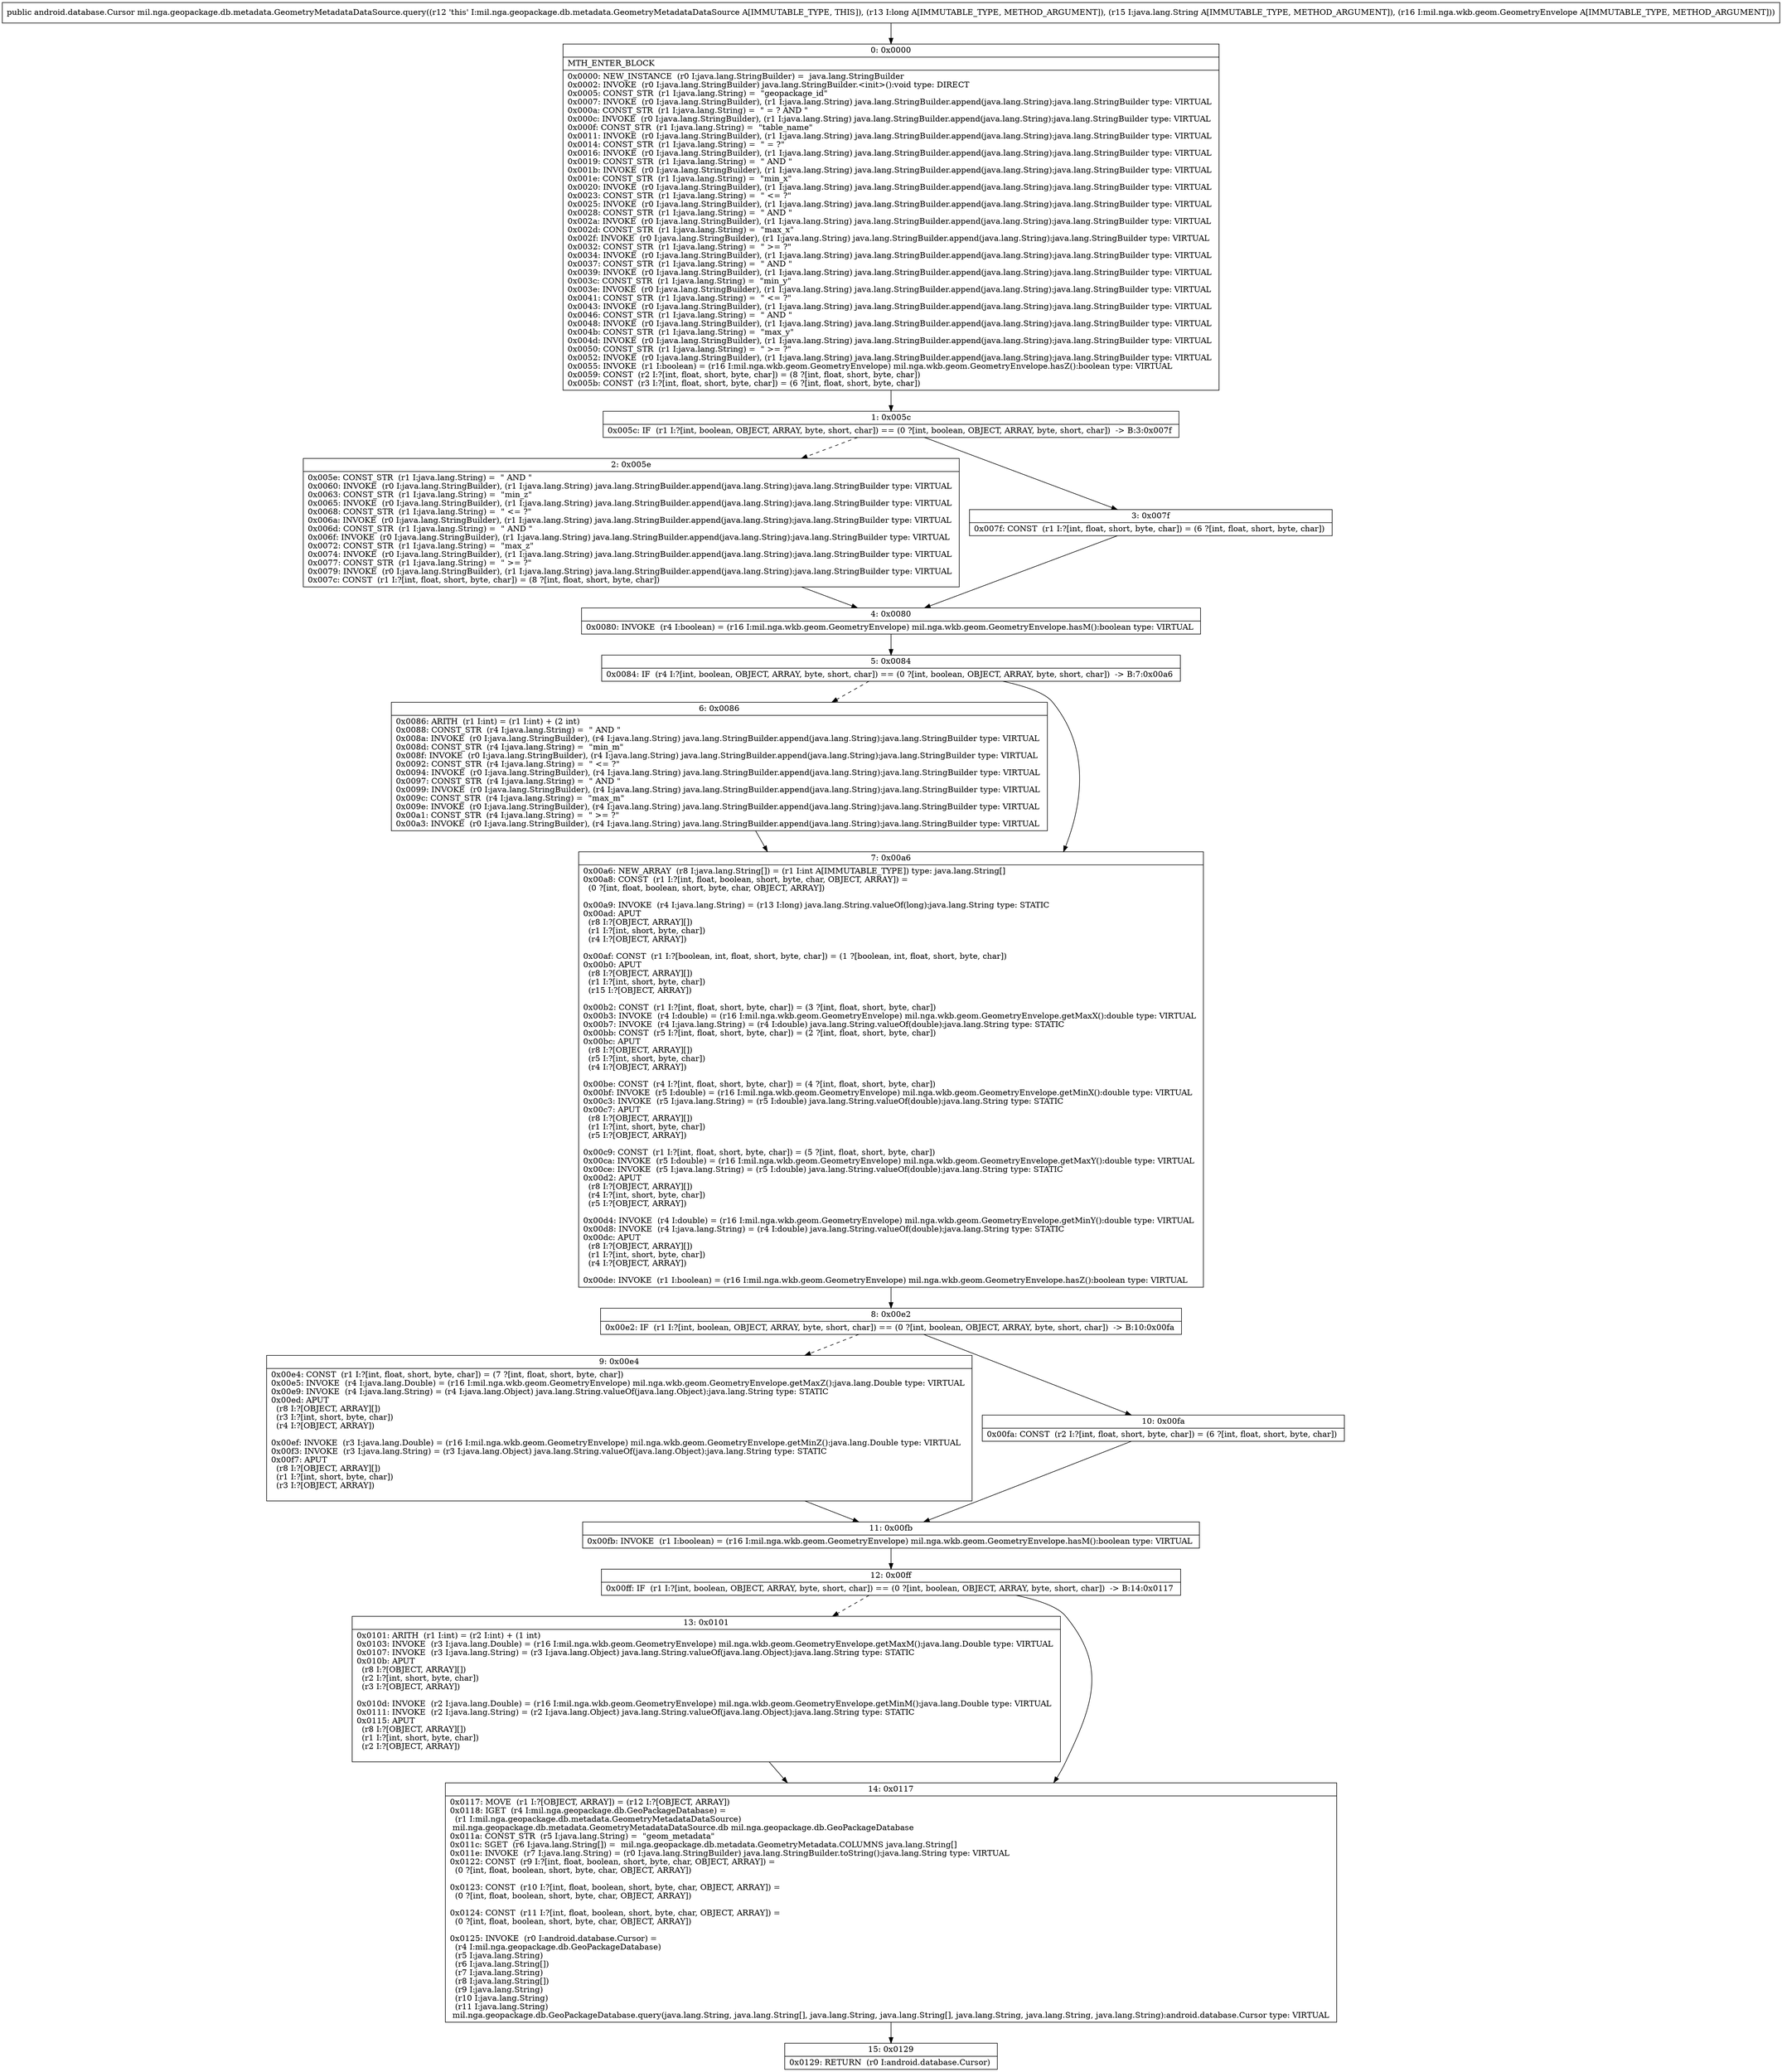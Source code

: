 digraph "CFG formil.nga.geopackage.db.metadata.GeometryMetadataDataSource.query(JLjava\/lang\/String;Lmil\/nga\/wkb\/geom\/GeometryEnvelope;)Landroid\/database\/Cursor;" {
Node_0 [shape=record,label="{0\:\ 0x0000|MTH_ENTER_BLOCK\l|0x0000: NEW_INSTANCE  (r0 I:java.lang.StringBuilder) =  java.lang.StringBuilder \l0x0002: INVOKE  (r0 I:java.lang.StringBuilder) java.lang.StringBuilder.\<init\>():void type: DIRECT \l0x0005: CONST_STR  (r1 I:java.lang.String) =  \"geopackage_id\" \l0x0007: INVOKE  (r0 I:java.lang.StringBuilder), (r1 I:java.lang.String) java.lang.StringBuilder.append(java.lang.String):java.lang.StringBuilder type: VIRTUAL \l0x000a: CONST_STR  (r1 I:java.lang.String) =  \" = ? AND \" \l0x000c: INVOKE  (r0 I:java.lang.StringBuilder), (r1 I:java.lang.String) java.lang.StringBuilder.append(java.lang.String):java.lang.StringBuilder type: VIRTUAL \l0x000f: CONST_STR  (r1 I:java.lang.String) =  \"table_name\" \l0x0011: INVOKE  (r0 I:java.lang.StringBuilder), (r1 I:java.lang.String) java.lang.StringBuilder.append(java.lang.String):java.lang.StringBuilder type: VIRTUAL \l0x0014: CONST_STR  (r1 I:java.lang.String) =  \" = ?\" \l0x0016: INVOKE  (r0 I:java.lang.StringBuilder), (r1 I:java.lang.String) java.lang.StringBuilder.append(java.lang.String):java.lang.StringBuilder type: VIRTUAL \l0x0019: CONST_STR  (r1 I:java.lang.String) =  \" AND \" \l0x001b: INVOKE  (r0 I:java.lang.StringBuilder), (r1 I:java.lang.String) java.lang.StringBuilder.append(java.lang.String):java.lang.StringBuilder type: VIRTUAL \l0x001e: CONST_STR  (r1 I:java.lang.String) =  \"min_x\" \l0x0020: INVOKE  (r0 I:java.lang.StringBuilder), (r1 I:java.lang.String) java.lang.StringBuilder.append(java.lang.String):java.lang.StringBuilder type: VIRTUAL \l0x0023: CONST_STR  (r1 I:java.lang.String) =  \" \<= ?\" \l0x0025: INVOKE  (r0 I:java.lang.StringBuilder), (r1 I:java.lang.String) java.lang.StringBuilder.append(java.lang.String):java.lang.StringBuilder type: VIRTUAL \l0x0028: CONST_STR  (r1 I:java.lang.String) =  \" AND \" \l0x002a: INVOKE  (r0 I:java.lang.StringBuilder), (r1 I:java.lang.String) java.lang.StringBuilder.append(java.lang.String):java.lang.StringBuilder type: VIRTUAL \l0x002d: CONST_STR  (r1 I:java.lang.String) =  \"max_x\" \l0x002f: INVOKE  (r0 I:java.lang.StringBuilder), (r1 I:java.lang.String) java.lang.StringBuilder.append(java.lang.String):java.lang.StringBuilder type: VIRTUAL \l0x0032: CONST_STR  (r1 I:java.lang.String) =  \" \>= ?\" \l0x0034: INVOKE  (r0 I:java.lang.StringBuilder), (r1 I:java.lang.String) java.lang.StringBuilder.append(java.lang.String):java.lang.StringBuilder type: VIRTUAL \l0x0037: CONST_STR  (r1 I:java.lang.String) =  \" AND \" \l0x0039: INVOKE  (r0 I:java.lang.StringBuilder), (r1 I:java.lang.String) java.lang.StringBuilder.append(java.lang.String):java.lang.StringBuilder type: VIRTUAL \l0x003c: CONST_STR  (r1 I:java.lang.String) =  \"min_y\" \l0x003e: INVOKE  (r0 I:java.lang.StringBuilder), (r1 I:java.lang.String) java.lang.StringBuilder.append(java.lang.String):java.lang.StringBuilder type: VIRTUAL \l0x0041: CONST_STR  (r1 I:java.lang.String) =  \" \<= ?\" \l0x0043: INVOKE  (r0 I:java.lang.StringBuilder), (r1 I:java.lang.String) java.lang.StringBuilder.append(java.lang.String):java.lang.StringBuilder type: VIRTUAL \l0x0046: CONST_STR  (r1 I:java.lang.String) =  \" AND \" \l0x0048: INVOKE  (r0 I:java.lang.StringBuilder), (r1 I:java.lang.String) java.lang.StringBuilder.append(java.lang.String):java.lang.StringBuilder type: VIRTUAL \l0x004b: CONST_STR  (r1 I:java.lang.String) =  \"max_y\" \l0x004d: INVOKE  (r0 I:java.lang.StringBuilder), (r1 I:java.lang.String) java.lang.StringBuilder.append(java.lang.String):java.lang.StringBuilder type: VIRTUAL \l0x0050: CONST_STR  (r1 I:java.lang.String) =  \" \>= ?\" \l0x0052: INVOKE  (r0 I:java.lang.StringBuilder), (r1 I:java.lang.String) java.lang.StringBuilder.append(java.lang.String):java.lang.StringBuilder type: VIRTUAL \l0x0055: INVOKE  (r1 I:boolean) = (r16 I:mil.nga.wkb.geom.GeometryEnvelope) mil.nga.wkb.geom.GeometryEnvelope.hasZ():boolean type: VIRTUAL \l0x0059: CONST  (r2 I:?[int, float, short, byte, char]) = (8 ?[int, float, short, byte, char]) \l0x005b: CONST  (r3 I:?[int, float, short, byte, char]) = (6 ?[int, float, short, byte, char]) \l}"];
Node_1 [shape=record,label="{1\:\ 0x005c|0x005c: IF  (r1 I:?[int, boolean, OBJECT, ARRAY, byte, short, char]) == (0 ?[int, boolean, OBJECT, ARRAY, byte, short, char])  \-\> B:3:0x007f \l}"];
Node_2 [shape=record,label="{2\:\ 0x005e|0x005e: CONST_STR  (r1 I:java.lang.String) =  \" AND \" \l0x0060: INVOKE  (r0 I:java.lang.StringBuilder), (r1 I:java.lang.String) java.lang.StringBuilder.append(java.lang.String):java.lang.StringBuilder type: VIRTUAL \l0x0063: CONST_STR  (r1 I:java.lang.String) =  \"min_z\" \l0x0065: INVOKE  (r0 I:java.lang.StringBuilder), (r1 I:java.lang.String) java.lang.StringBuilder.append(java.lang.String):java.lang.StringBuilder type: VIRTUAL \l0x0068: CONST_STR  (r1 I:java.lang.String) =  \" \<= ?\" \l0x006a: INVOKE  (r0 I:java.lang.StringBuilder), (r1 I:java.lang.String) java.lang.StringBuilder.append(java.lang.String):java.lang.StringBuilder type: VIRTUAL \l0x006d: CONST_STR  (r1 I:java.lang.String) =  \" AND \" \l0x006f: INVOKE  (r0 I:java.lang.StringBuilder), (r1 I:java.lang.String) java.lang.StringBuilder.append(java.lang.String):java.lang.StringBuilder type: VIRTUAL \l0x0072: CONST_STR  (r1 I:java.lang.String) =  \"max_z\" \l0x0074: INVOKE  (r0 I:java.lang.StringBuilder), (r1 I:java.lang.String) java.lang.StringBuilder.append(java.lang.String):java.lang.StringBuilder type: VIRTUAL \l0x0077: CONST_STR  (r1 I:java.lang.String) =  \" \>= ?\" \l0x0079: INVOKE  (r0 I:java.lang.StringBuilder), (r1 I:java.lang.String) java.lang.StringBuilder.append(java.lang.String):java.lang.StringBuilder type: VIRTUAL \l0x007c: CONST  (r1 I:?[int, float, short, byte, char]) = (8 ?[int, float, short, byte, char]) \l}"];
Node_3 [shape=record,label="{3\:\ 0x007f|0x007f: CONST  (r1 I:?[int, float, short, byte, char]) = (6 ?[int, float, short, byte, char]) \l}"];
Node_4 [shape=record,label="{4\:\ 0x0080|0x0080: INVOKE  (r4 I:boolean) = (r16 I:mil.nga.wkb.geom.GeometryEnvelope) mil.nga.wkb.geom.GeometryEnvelope.hasM():boolean type: VIRTUAL \l}"];
Node_5 [shape=record,label="{5\:\ 0x0084|0x0084: IF  (r4 I:?[int, boolean, OBJECT, ARRAY, byte, short, char]) == (0 ?[int, boolean, OBJECT, ARRAY, byte, short, char])  \-\> B:7:0x00a6 \l}"];
Node_6 [shape=record,label="{6\:\ 0x0086|0x0086: ARITH  (r1 I:int) = (r1 I:int) + (2 int) \l0x0088: CONST_STR  (r4 I:java.lang.String) =  \" AND \" \l0x008a: INVOKE  (r0 I:java.lang.StringBuilder), (r4 I:java.lang.String) java.lang.StringBuilder.append(java.lang.String):java.lang.StringBuilder type: VIRTUAL \l0x008d: CONST_STR  (r4 I:java.lang.String) =  \"min_m\" \l0x008f: INVOKE  (r0 I:java.lang.StringBuilder), (r4 I:java.lang.String) java.lang.StringBuilder.append(java.lang.String):java.lang.StringBuilder type: VIRTUAL \l0x0092: CONST_STR  (r4 I:java.lang.String) =  \" \<= ?\" \l0x0094: INVOKE  (r0 I:java.lang.StringBuilder), (r4 I:java.lang.String) java.lang.StringBuilder.append(java.lang.String):java.lang.StringBuilder type: VIRTUAL \l0x0097: CONST_STR  (r4 I:java.lang.String) =  \" AND \" \l0x0099: INVOKE  (r0 I:java.lang.StringBuilder), (r4 I:java.lang.String) java.lang.StringBuilder.append(java.lang.String):java.lang.StringBuilder type: VIRTUAL \l0x009c: CONST_STR  (r4 I:java.lang.String) =  \"max_m\" \l0x009e: INVOKE  (r0 I:java.lang.StringBuilder), (r4 I:java.lang.String) java.lang.StringBuilder.append(java.lang.String):java.lang.StringBuilder type: VIRTUAL \l0x00a1: CONST_STR  (r4 I:java.lang.String) =  \" \>= ?\" \l0x00a3: INVOKE  (r0 I:java.lang.StringBuilder), (r4 I:java.lang.String) java.lang.StringBuilder.append(java.lang.String):java.lang.StringBuilder type: VIRTUAL \l}"];
Node_7 [shape=record,label="{7\:\ 0x00a6|0x00a6: NEW_ARRAY  (r8 I:java.lang.String[]) = (r1 I:int A[IMMUTABLE_TYPE]) type: java.lang.String[] \l0x00a8: CONST  (r1 I:?[int, float, boolean, short, byte, char, OBJECT, ARRAY]) = \l  (0 ?[int, float, boolean, short, byte, char, OBJECT, ARRAY])\l \l0x00a9: INVOKE  (r4 I:java.lang.String) = (r13 I:long) java.lang.String.valueOf(long):java.lang.String type: STATIC \l0x00ad: APUT  \l  (r8 I:?[OBJECT, ARRAY][])\l  (r1 I:?[int, short, byte, char])\l  (r4 I:?[OBJECT, ARRAY])\l \l0x00af: CONST  (r1 I:?[boolean, int, float, short, byte, char]) = (1 ?[boolean, int, float, short, byte, char]) \l0x00b0: APUT  \l  (r8 I:?[OBJECT, ARRAY][])\l  (r1 I:?[int, short, byte, char])\l  (r15 I:?[OBJECT, ARRAY])\l \l0x00b2: CONST  (r1 I:?[int, float, short, byte, char]) = (3 ?[int, float, short, byte, char]) \l0x00b3: INVOKE  (r4 I:double) = (r16 I:mil.nga.wkb.geom.GeometryEnvelope) mil.nga.wkb.geom.GeometryEnvelope.getMaxX():double type: VIRTUAL \l0x00b7: INVOKE  (r4 I:java.lang.String) = (r4 I:double) java.lang.String.valueOf(double):java.lang.String type: STATIC \l0x00bb: CONST  (r5 I:?[int, float, short, byte, char]) = (2 ?[int, float, short, byte, char]) \l0x00bc: APUT  \l  (r8 I:?[OBJECT, ARRAY][])\l  (r5 I:?[int, short, byte, char])\l  (r4 I:?[OBJECT, ARRAY])\l \l0x00be: CONST  (r4 I:?[int, float, short, byte, char]) = (4 ?[int, float, short, byte, char]) \l0x00bf: INVOKE  (r5 I:double) = (r16 I:mil.nga.wkb.geom.GeometryEnvelope) mil.nga.wkb.geom.GeometryEnvelope.getMinX():double type: VIRTUAL \l0x00c3: INVOKE  (r5 I:java.lang.String) = (r5 I:double) java.lang.String.valueOf(double):java.lang.String type: STATIC \l0x00c7: APUT  \l  (r8 I:?[OBJECT, ARRAY][])\l  (r1 I:?[int, short, byte, char])\l  (r5 I:?[OBJECT, ARRAY])\l \l0x00c9: CONST  (r1 I:?[int, float, short, byte, char]) = (5 ?[int, float, short, byte, char]) \l0x00ca: INVOKE  (r5 I:double) = (r16 I:mil.nga.wkb.geom.GeometryEnvelope) mil.nga.wkb.geom.GeometryEnvelope.getMaxY():double type: VIRTUAL \l0x00ce: INVOKE  (r5 I:java.lang.String) = (r5 I:double) java.lang.String.valueOf(double):java.lang.String type: STATIC \l0x00d2: APUT  \l  (r8 I:?[OBJECT, ARRAY][])\l  (r4 I:?[int, short, byte, char])\l  (r5 I:?[OBJECT, ARRAY])\l \l0x00d4: INVOKE  (r4 I:double) = (r16 I:mil.nga.wkb.geom.GeometryEnvelope) mil.nga.wkb.geom.GeometryEnvelope.getMinY():double type: VIRTUAL \l0x00d8: INVOKE  (r4 I:java.lang.String) = (r4 I:double) java.lang.String.valueOf(double):java.lang.String type: STATIC \l0x00dc: APUT  \l  (r8 I:?[OBJECT, ARRAY][])\l  (r1 I:?[int, short, byte, char])\l  (r4 I:?[OBJECT, ARRAY])\l \l0x00de: INVOKE  (r1 I:boolean) = (r16 I:mil.nga.wkb.geom.GeometryEnvelope) mil.nga.wkb.geom.GeometryEnvelope.hasZ():boolean type: VIRTUAL \l}"];
Node_8 [shape=record,label="{8\:\ 0x00e2|0x00e2: IF  (r1 I:?[int, boolean, OBJECT, ARRAY, byte, short, char]) == (0 ?[int, boolean, OBJECT, ARRAY, byte, short, char])  \-\> B:10:0x00fa \l}"];
Node_9 [shape=record,label="{9\:\ 0x00e4|0x00e4: CONST  (r1 I:?[int, float, short, byte, char]) = (7 ?[int, float, short, byte, char]) \l0x00e5: INVOKE  (r4 I:java.lang.Double) = (r16 I:mil.nga.wkb.geom.GeometryEnvelope) mil.nga.wkb.geom.GeometryEnvelope.getMaxZ():java.lang.Double type: VIRTUAL \l0x00e9: INVOKE  (r4 I:java.lang.String) = (r4 I:java.lang.Object) java.lang.String.valueOf(java.lang.Object):java.lang.String type: STATIC \l0x00ed: APUT  \l  (r8 I:?[OBJECT, ARRAY][])\l  (r3 I:?[int, short, byte, char])\l  (r4 I:?[OBJECT, ARRAY])\l \l0x00ef: INVOKE  (r3 I:java.lang.Double) = (r16 I:mil.nga.wkb.geom.GeometryEnvelope) mil.nga.wkb.geom.GeometryEnvelope.getMinZ():java.lang.Double type: VIRTUAL \l0x00f3: INVOKE  (r3 I:java.lang.String) = (r3 I:java.lang.Object) java.lang.String.valueOf(java.lang.Object):java.lang.String type: STATIC \l0x00f7: APUT  \l  (r8 I:?[OBJECT, ARRAY][])\l  (r1 I:?[int, short, byte, char])\l  (r3 I:?[OBJECT, ARRAY])\l \l}"];
Node_10 [shape=record,label="{10\:\ 0x00fa|0x00fa: CONST  (r2 I:?[int, float, short, byte, char]) = (6 ?[int, float, short, byte, char]) \l}"];
Node_11 [shape=record,label="{11\:\ 0x00fb|0x00fb: INVOKE  (r1 I:boolean) = (r16 I:mil.nga.wkb.geom.GeometryEnvelope) mil.nga.wkb.geom.GeometryEnvelope.hasM():boolean type: VIRTUAL \l}"];
Node_12 [shape=record,label="{12\:\ 0x00ff|0x00ff: IF  (r1 I:?[int, boolean, OBJECT, ARRAY, byte, short, char]) == (0 ?[int, boolean, OBJECT, ARRAY, byte, short, char])  \-\> B:14:0x0117 \l}"];
Node_13 [shape=record,label="{13\:\ 0x0101|0x0101: ARITH  (r1 I:int) = (r2 I:int) + (1 int) \l0x0103: INVOKE  (r3 I:java.lang.Double) = (r16 I:mil.nga.wkb.geom.GeometryEnvelope) mil.nga.wkb.geom.GeometryEnvelope.getMaxM():java.lang.Double type: VIRTUAL \l0x0107: INVOKE  (r3 I:java.lang.String) = (r3 I:java.lang.Object) java.lang.String.valueOf(java.lang.Object):java.lang.String type: STATIC \l0x010b: APUT  \l  (r8 I:?[OBJECT, ARRAY][])\l  (r2 I:?[int, short, byte, char])\l  (r3 I:?[OBJECT, ARRAY])\l \l0x010d: INVOKE  (r2 I:java.lang.Double) = (r16 I:mil.nga.wkb.geom.GeometryEnvelope) mil.nga.wkb.geom.GeometryEnvelope.getMinM():java.lang.Double type: VIRTUAL \l0x0111: INVOKE  (r2 I:java.lang.String) = (r2 I:java.lang.Object) java.lang.String.valueOf(java.lang.Object):java.lang.String type: STATIC \l0x0115: APUT  \l  (r8 I:?[OBJECT, ARRAY][])\l  (r1 I:?[int, short, byte, char])\l  (r2 I:?[OBJECT, ARRAY])\l \l}"];
Node_14 [shape=record,label="{14\:\ 0x0117|0x0117: MOVE  (r1 I:?[OBJECT, ARRAY]) = (r12 I:?[OBJECT, ARRAY]) \l0x0118: IGET  (r4 I:mil.nga.geopackage.db.GeoPackageDatabase) = \l  (r1 I:mil.nga.geopackage.db.metadata.GeometryMetadataDataSource)\l mil.nga.geopackage.db.metadata.GeometryMetadataDataSource.db mil.nga.geopackage.db.GeoPackageDatabase \l0x011a: CONST_STR  (r5 I:java.lang.String) =  \"geom_metadata\" \l0x011c: SGET  (r6 I:java.lang.String[]) =  mil.nga.geopackage.db.metadata.GeometryMetadata.COLUMNS java.lang.String[] \l0x011e: INVOKE  (r7 I:java.lang.String) = (r0 I:java.lang.StringBuilder) java.lang.StringBuilder.toString():java.lang.String type: VIRTUAL \l0x0122: CONST  (r9 I:?[int, float, boolean, short, byte, char, OBJECT, ARRAY]) = \l  (0 ?[int, float, boolean, short, byte, char, OBJECT, ARRAY])\l \l0x0123: CONST  (r10 I:?[int, float, boolean, short, byte, char, OBJECT, ARRAY]) = \l  (0 ?[int, float, boolean, short, byte, char, OBJECT, ARRAY])\l \l0x0124: CONST  (r11 I:?[int, float, boolean, short, byte, char, OBJECT, ARRAY]) = \l  (0 ?[int, float, boolean, short, byte, char, OBJECT, ARRAY])\l \l0x0125: INVOKE  (r0 I:android.database.Cursor) = \l  (r4 I:mil.nga.geopackage.db.GeoPackageDatabase)\l  (r5 I:java.lang.String)\l  (r6 I:java.lang.String[])\l  (r7 I:java.lang.String)\l  (r8 I:java.lang.String[])\l  (r9 I:java.lang.String)\l  (r10 I:java.lang.String)\l  (r11 I:java.lang.String)\l mil.nga.geopackage.db.GeoPackageDatabase.query(java.lang.String, java.lang.String[], java.lang.String, java.lang.String[], java.lang.String, java.lang.String, java.lang.String):android.database.Cursor type: VIRTUAL \l}"];
Node_15 [shape=record,label="{15\:\ 0x0129|0x0129: RETURN  (r0 I:android.database.Cursor) \l}"];
MethodNode[shape=record,label="{public android.database.Cursor mil.nga.geopackage.db.metadata.GeometryMetadataDataSource.query((r12 'this' I:mil.nga.geopackage.db.metadata.GeometryMetadataDataSource A[IMMUTABLE_TYPE, THIS]), (r13 I:long A[IMMUTABLE_TYPE, METHOD_ARGUMENT]), (r15 I:java.lang.String A[IMMUTABLE_TYPE, METHOD_ARGUMENT]), (r16 I:mil.nga.wkb.geom.GeometryEnvelope A[IMMUTABLE_TYPE, METHOD_ARGUMENT])) }"];
MethodNode -> Node_0;
Node_0 -> Node_1;
Node_1 -> Node_2[style=dashed];
Node_1 -> Node_3;
Node_2 -> Node_4;
Node_3 -> Node_4;
Node_4 -> Node_5;
Node_5 -> Node_6[style=dashed];
Node_5 -> Node_7;
Node_6 -> Node_7;
Node_7 -> Node_8;
Node_8 -> Node_9[style=dashed];
Node_8 -> Node_10;
Node_9 -> Node_11;
Node_10 -> Node_11;
Node_11 -> Node_12;
Node_12 -> Node_13[style=dashed];
Node_12 -> Node_14;
Node_13 -> Node_14;
Node_14 -> Node_15;
}


